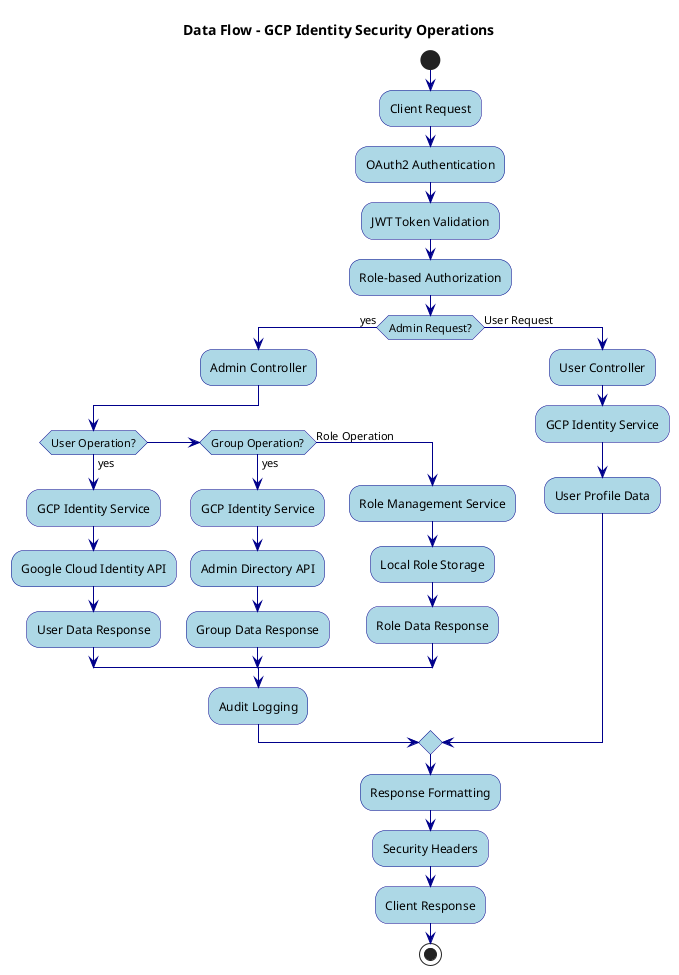@startuml data_flow
title Data Flow - GCP Identity Security Operations

skinparam activity {
  BackgroundColor lightblue
  BorderColor darkblue
  ArrowColor darkblue
}

start

:Client Request;
:OAuth2 Authentication;
:JWT Token Validation;
:Role-based Authorization;

if (Admin Request?) then (yes)
  :Admin Controller;
  if (User Operation?) then (yes)
    :GCP Identity Service;
    :Google Cloud Identity API;
    :User Data Response;
  elseif (Group Operation?) then (yes)
    :GCP Identity Service;
    :Admin Directory API;
    :Group Data Response;
  else (Role Operation)
    :Role Management Service;
    :Local Role Storage;
    :Role Data Response;
  endif
  :Audit Logging;
else (User Request)
  :User Controller;
  :GCP Identity Service;
  :User Profile Data;
endif

:Response Formatting;
:Security Headers;
:Client Response;

stop

@enduml